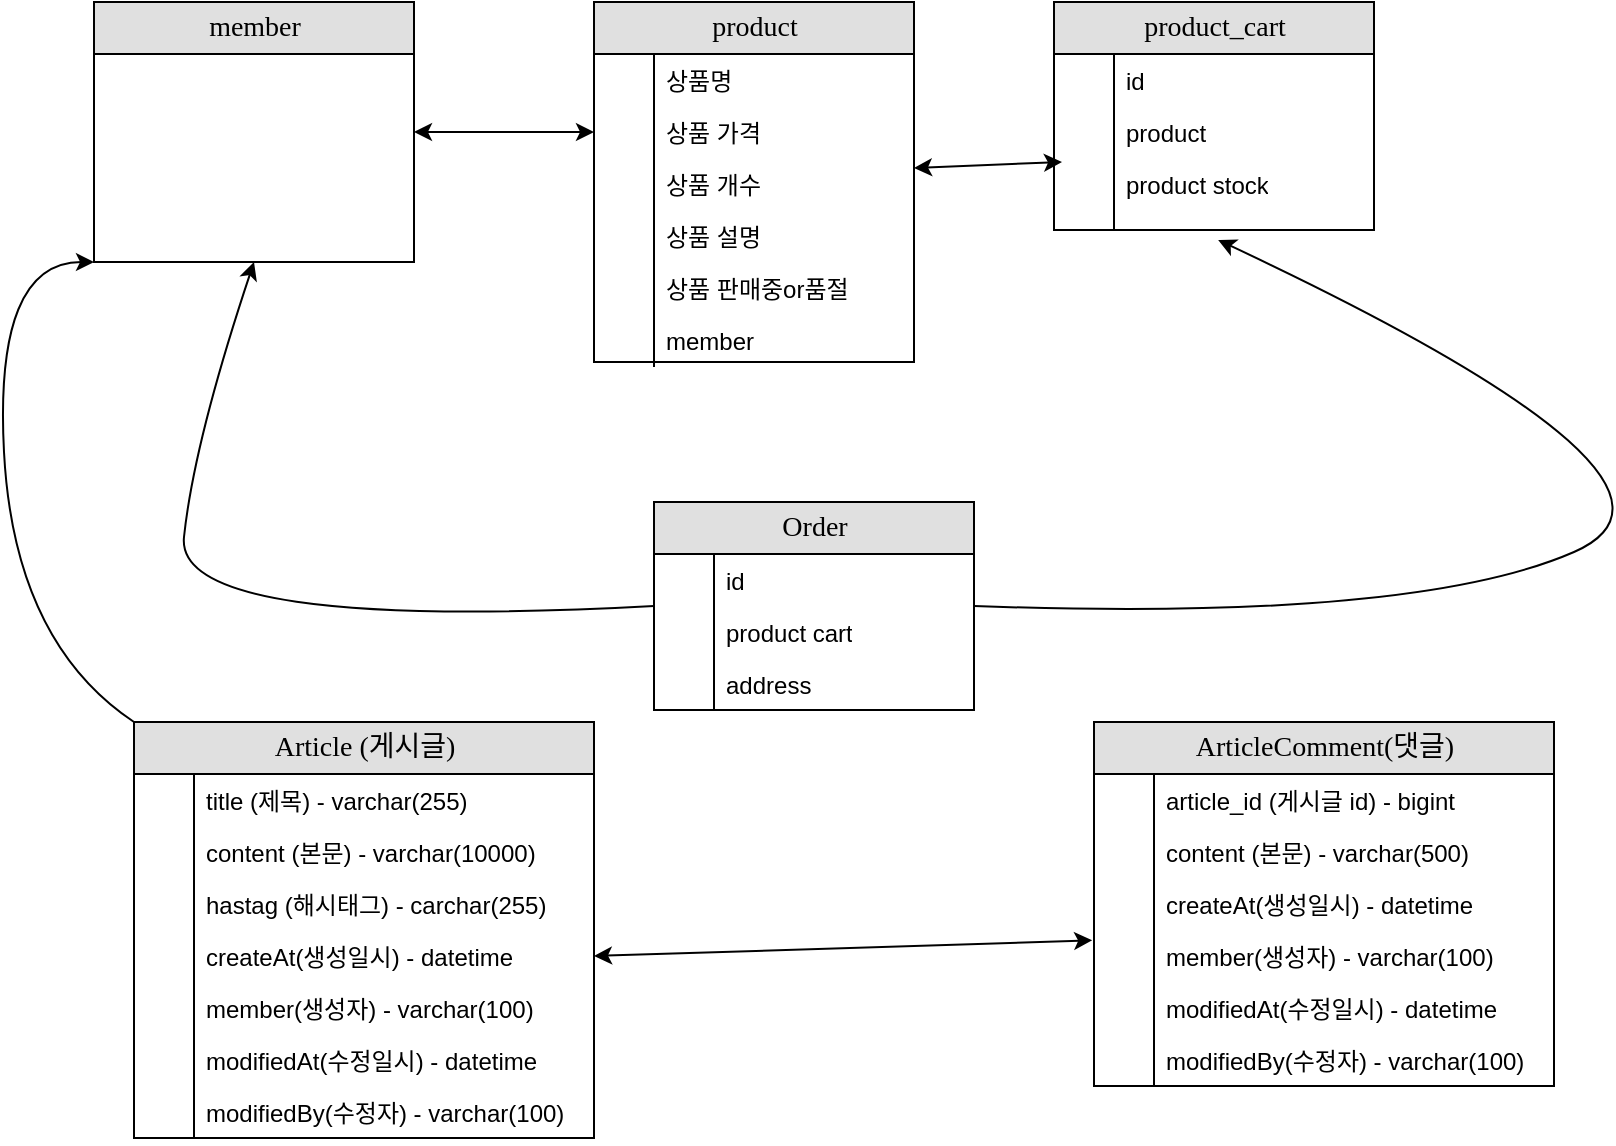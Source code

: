<mxfile version="20.5.1" type="github">
  <diagram name="Page-1" id="e56a1550-8fbb-45ad-956c-1786394a9013">
    <mxGraphModel dx="1278" dy="688" grid="1" gridSize="10" guides="1" tooltips="1" connect="1" arrows="1" fold="1" page="1" pageScale="1" pageWidth="1100" pageHeight="850" background="none" math="0" shadow="0">
      <root>
        <mxCell id="0" />
        <mxCell id="1" parent="0" />
        <mxCell id="2e49270ec7c68f3f-1" value="member" style="swimlane;html=1;fontStyle=0;childLayout=stackLayout;horizontal=1;startSize=26;fillColor=#e0e0e0;horizontalStack=0;resizeParent=1;resizeLast=0;collapsible=1;marginBottom=0;swimlaneFillColor=#ffffff;align=center;rounded=0;shadow=0;comic=0;labelBackgroundColor=none;strokeWidth=1;fontFamily=Verdana;fontSize=14" parent="1" vertex="1">
          <mxGeometry x="100" y="260" width="160" height="130" as="geometry" />
        </mxCell>
        <mxCell id="2e49270ec7c68f3f-8" value="product" style="swimlane;html=1;fontStyle=0;childLayout=stackLayout;horizontal=1;startSize=26;fillColor=#e0e0e0;horizontalStack=0;resizeParent=1;resizeLast=0;collapsible=1;marginBottom=0;swimlaneFillColor=#ffffff;align=center;rounded=0;shadow=0;comic=0;labelBackgroundColor=none;strokeWidth=1;fontFamily=Verdana;fontSize=14;swimlaneLine=1;" parent="1" vertex="1">
          <mxGeometry x="350" y="260" width="160" height="180" as="geometry" />
        </mxCell>
        <mxCell id="2e49270ec7c68f3f-13" value="상품명&lt;span style=&quot;white-space: pre;&quot;&gt;	&lt;/span&gt;" style="shape=partialRectangle;top=0;left=0;right=0;bottom=0;html=1;align=left;verticalAlign=top;fillColor=none;spacingLeft=34;spacingRight=4;whiteSpace=wrap;overflow=hidden;rotatable=0;points=[[0,0.5],[1,0.5]];portConstraint=eastwest;dropTarget=0;" parent="2e49270ec7c68f3f-8" vertex="1">
          <mxGeometry y="26" width="160" height="26" as="geometry" />
        </mxCell>
        <mxCell id="2e49270ec7c68f3f-14" value="" style="shape=partialRectangle;top=0;left=0;bottom=0;html=1;fillColor=none;align=left;verticalAlign=top;spacingLeft=4;spacingRight=4;whiteSpace=wrap;overflow=hidden;rotatable=0;points=[];portConstraint=eastwest;part=1;" parent="2e49270ec7c68f3f-13" vertex="1" connectable="0">
          <mxGeometry width="30" height="26" as="geometry" />
        </mxCell>
        <mxCell id="2e49270ec7c68f3f-15" value="상품 가격&lt;span style=&quot;white-space: pre;&quot;&gt;	&lt;/span&gt;" style="shape=partialRectangle;top=0;left=0;right=0;bottom=0;html=1;align=left;verticalAlign=top;fillColor=none;spacingLeft=34;spacingRight=4;whiteSpace=wrap;overflow=hidden;rotatable=0;points=[[0,0.5],[1,0.5]];portConstraint=eastwest;dropTarget=0;" parent="2e49270ec7c68f3f-8" vertex="1">
          <mxGeometry y="52" width="160" height="26" as="geometry" />
        </mxCell>
        <mxCell id="2e49270ec7c68f3f-16" value="" style="shape=partialRectangle;top=0;left=0;bottom=0;html=1;fillColor=none;align=left;verticalAlign=top;spacingLeft=4;spacingRight=4;whiteSpace=wrap;overflow=hidden;rotatable=0;points=[];portConstraint=eastwest;part=1;" parent="2e49270ec7c68f3f-15" vertex="1" connectable="0">
          <mxGeometry width="30" height="26" as="geometry" />
        </mxCell>
        <mxCell id="5-Mc-pilX_fvRu77nyS3-24" value="상품 개수" style="shape=partialRectangle;top=0;left=0;right=0;bottom=0;html=1;align=left;verticalAlign=top;fillColor=none;spacingLeft=34;spacingRight=4;whiteSpace=wrap;overflow=hidden;rotatable=0;points=[[0,0.5],[1,0.5]];portConstraint=eastwest;dropTarget=0;" vertex="1" parent="2e49270ec7c68f3f-8">
          <mxGeometry y="78" width="160" height="26" as="geometry" />
        </mxCell>
        <mxCell id="5-Mc-pilX_fvRu77nyS3-25" value="" style="shape=partialRectangle;top=0;left=0;bottom=0;html=1;fillColor=none;align=left;verticalAlign=top;spacingLeft=4;spacingRight=4;whiteSpace=wrap;overflow=hidden;rotatable=0;points=[];portConstraint=eastwest;part=1;" vertex="1" connectable="0" parent="5-Mc-pilX_fvRu77nyS3-24">
          <mxGeometry width="30" height="26" as="geometry" />
        </mxCell>
        <mxCell id="5-Mc-pilX_fvRu77nyS3-28" value="상품 설명" style="shape=partialRectangle;top=0;left=0;right=0;bottom=0;html=1;align=left;verticalAlign=top;fillColor=none;spacingLeft=34;spacingRight=4;whiteSpace=wrap;overflow=hidden;rotatable=0;points=[[0,0.5],[1,0.5]];portConstraint=eastwest;dropTarget=0;" vertex="1" parent="2e49270ec7c68f3f-8">
          <mxGeometry y="104" width="160" height="26" as="geometry" />
        </mxCell>
        <mxCell id="5-Mc-pilX_fvRu77nyS3-29" value="" style="shape=partialRectangle;top=0;left=0;bottom=0;html=1;fillColor=none;align=left;verticalAlign=top;spacingLeft=4;spacingRight=4;whiteSpace=wrap;overflow=hidden;rotatable=0;points=[];portConstraint=eastwest;part=1;" vertex="1" connectable="0" parent="5-Mc-pilX_fvRu77nyS3-28">
          <mxGeometry width="30" height="26" as="geometry" />
        </mxCell>
        <mxCell id="5-Mc-pilX_fvRu77nyS3-30" value="상품 판매중or품절" style="shape=partialRectangle;top=0;left=0;right=0;bottom=0;html=1;align=left;verticalAlign=top;fillColor=none;spacingLeft=34;spacingRight=4;whiteSpace=wrap;overflow=hidden;rotatable=0;points=[[0,0.5],[1,0.5]];portConstraint=eastwest;dropTarget=0;" vertex="1" parent="2e49270ec7c68f3f-8">
          <mxGeometry y="130" width="160" height="26" as="geometry" />
        </mxCell>
        <mxCell id="5-Mc-pilX_fvRu77nyS3-31" value="" style="shape=partialRectangle;top=0;left=0;bottom=0;html=1;fillColor=none;align=left;verticalAlign=top;spacingLeft=4;spacingRight=4;whiteSpace=wrap;overflow=hidden;rotatable=0;points=[];portConstraint=eastwest;part=1;" vertex="1" connectable="0" parent="5-Mc-pilX_fvRu77nyS3-30">
          <mxGeometry width="30" height="26" as="geometry" />
        </mxCell>
        <mxCell id="5-Mc-pilX_fvRu77nyS3-7" value="product_cart" style="swimlane;html=1;fontStyle=0;childLayout=stackLayout;horizontal=1;startSize=26;fillColor=#e0e0e0;horizontalStack=0;resizeParent=1;resizeLast=0;collapsible=1;marginBottom=0;swimlaneFillColor=#ffffff;align=center;rounded=0;shadow=0;comic=0;labelBackgroundColor=none;strokeWidth=1;fontFamily=Verdana;fontSize=14;swimlaneLine=1;" vertex="1" parent="1">
          <mxGeometry x="580" y="260" width="160" height="114" as="geometry" />
        </mxCell>
        <mxCell id="5-Mc-pilX_fvRu77nyS3-10" value="id" style="shape=partialRectangle;top=0;left=0;right=0;bottom=0;html=1;align=left;verticalAlign=top;fillColor=none;spacingLeft=34;spacingRight=4;whiteSpace=wrap;overflow=hidden;rotatable=0;points=[[0,0.5],[1,0.5]];portConstraint=eastwest;dropTarget=0;" vertex="1" parent="5-Mc-pilX_fvRu77nyS3-7">
          <mxGeometry y="26" width="160" height="26" as="geometry" />
        </mxCell>
        <mxCell id="5-Mc-pilX_fvRu77nyS3-11" value="" style="shape=partialRectangle;top=0;left=0;bottom=0;html=1;fillColor=none;align=left;verticalAlign=top;spacingLeft=4;spacingRight=4;whiteSpace=wrap;overflow=hidden;rotatable=0;points=[];portConstraint=eastwest;part=1;" vertex="1" connectable="0" parent="5-Mc-pilX_fvRu77nyS3-10">
          <mxGeometry width="30" height="26" as="geometry" />
        </mxCell>
        <mxCell id="5-Mc-pilX_fvRu77nyS3-12" value="product" style="shape=partialRectangle;top=0;left=0;right=0;bottom=0;html=1;align=left;verticalAlign=top;fillColor=none;spacingLeft=34;spacingRight=4;whiteSpace=wrap;overflow=hidden;rotatable=0;points=[[0,0.5],[1,0.5]];portConstraint=eastwest;dropTarget=0;" vertex="1" parent="5-Mc-pilX_fvRu77nyS3-7">
          <mxGeometry y="52" width="160" height="26" as="geometry" />
        </mxCell>
        <mxCell id="5-Mc-pilX_fvRu77nyS3-13" value="" style="shape=partialRectangle;top=0;left=0;bottom=0;html=1;fillColor=none;align=left;verticalAlign=top;spacingLeft=4;spacingRight=4;whiteSpace=wrap;overflow=hidden;rotatable=0;points=[];portConstraint=eastwest;part=1;" vertex="1" connectable="0" parent="5-Mc-pilX_fvRu77nyS3-12">
          <mxGeometry width="30" height="26" as="geometry" />
        </mxCell>
        <mxCell id="5-Mc-pilX_fvRu77nyS3-14" value="product stock" style="shape=partialRectangle;top=0;left=0;right=0;bottom=0;html=1;align=left;verticalAlign=top;fillColor=none;spacingLeft=34;spacingRight=4;whiteSpace=wrap;overflow=hidden;rotatable=0;points=[[0,0.5],[1,0.5]];portConstraint=eastwest;dropTarget=0;" vertex="1" parent="5-Mc-pilX_fvRu77nyS3-7">
          <mxGeometry y="78" width="160" height="26" as="geometry" />
        </mxCell>
        <mxCell id="5-Mc-pilX_fvRu77nyS3-15" value="" style="shape=partialRectangle;top=0;left=0;bottom=0;html=1;fillColor=none;align=left;verticalAlign=top;spacingLeft=4;spacingRight=4;whiteSpace=wrap;overflow=hidden;rotatable=0;points=[];portConstraint=eastwest;part=1;" vertex="1" connectable="0" parent="5-Mc-pilX_fvRu77nyS3-14">
          <mxGeometry width="30" height="26" as="geometry" />
        </mxCell>
        <mxCell id="5-Mc-pilX_fvRu77nyS3-16" value="" style="shape=partialRectangle;top=0;left=0;right=0;bottom=0;html=1;align=left;verticalAlign=top;fillColor=none;spacingLeft=34;spacingRight=4;whiteSpace=wrap;overflow=hidden;rotatable=0;points=[[0,0.5],[1,0.5]];portConstraint=eastwest;dropTarget=0;" vertex="1" parent="5-Mc-pilX_fvRu77nyS3-7">
          <mxGeometry y="104" width="160" height="10" as="geometry" />
        </mxCell>
        <mxCell id="5-Mc-pilX_fvRu77nyS3-17" value="" style="shape=partialRectangle;top=0;left=0;bottom=0;html=1;fillColor=none;align=left;verticalAlign=top;spacingLeft=4;spacingRight=4;whiteSpace=wrap;overflow=hidden;rotatable=0;points=[];portConstraint=eastwest;part=1;" vertex="1" connectable="0" parent="5-Mc-pilX_fvRu77nyS3-16">
          <mxGeometry width="30" height="10" as="geometry" />
        </mxCell>
        <mxCell id="5-Mc-pilX_fvRu77nyS3-26" value="" style="endArrow=classic;startArrow=classic;html=1;rounded=0;exitX=1;exitY=0.5;exitDx=0;exitDy=0;entryX=0;entryY=0.5;entryDx=0;entryDy=0;" edge="1" parent="1" source="2e49270ec7c68f3f-1" target="2e49270ec7c68f3f-15">
          <mxGeometry width="50" height="50" relative="1" as="geometry">
            <mxPoint x="260" y="299" as="sourcePoint" />
            <mxPoint x="860" y="550" as="targetPoint" />
          </mxGeometry>
        </mxCell>
        <mxCell id="5-Mc-pilX_fvRu77nyS3-27" value="" style="endArrow=classic;startArrow=classic;html=1;rounded=0;exitX=1;exitY=1.192;exitDx=0;exitDy=0;exitPerimeter=0;entryX=0.025;entryY=0.077;entryDx=0;entryDy=0;entryPerimeter=0;" edge="1" parent="1" source="2e49270ec7c68f3f-15" target="5-Mc-pilX_fvRu77nyS3-14">
          <mxGeometry width="50" height="50" relative="1" as="geometry">
            <mxPoint x="500" y="348" as="sourcePoint" />
            <mxPoint x="580" y="350" as="targetPoint" />
          </mxGeometry>
        </mxCell>
        <mxCell id="5-Mc-pilX_fvRu77nyS3-32" value="member" style="shape=partialRectangle;top=0;left=0;right=0;bottom=0;html=1;align=left;verticalAlign=top;fillColor=none;spacingLeft=34;spacingRight=4;whiteSpace=wrap;overflow=hidden;rotatable=0;points=[[0,0.5],[1,0.5]];portConstraint=eastwest;dropTarget=0;" vertex="1" parent="1">
          <mxGeometry x="350" y="416" width="160" height="26" as="geometry" />
        </mxCell>
        <mxCell id="5-Mc-pilX_fvRu77nyS3-33" value="" style="shape=partialRectangle;top=0;left=0;bottom=0;html=1;fillColor=none;align=left;verticalAlign=top;spacingLeft=4;spacingRight=4;whiteSpace=wrap;overflow=hidden;rotatable=0;points=[];portConstraint=eastwest;part=1;" vertex="1" connectable="0" parent="5-Mc-pilX_fvRu77nyS3-32">
          <mxGeometry width="30" height="26" as="geometry" />
        </mxCell>
        <mxCell id="5-Mc-pilX_fvRu77nyS3-34" value="Order" style="swimlane;html=1;fontStyle=0;childLayout=stackLayout;horizontal=1;startSize=26;fillColor=#e0e0e0;horizontalStack=0;resizeParent=1;resizeLast=0;collapsible=1;marginBottom=0;swimlaneFillColor=#ffffff;align=center;rounded=0;shadow=0;comic=0;labelBackgroundColor=none;strokeWidth=1;fontFamily=Verdana;fontSize=14" vertex="1" parent="1">
          <mxGeometry x="380" y="510" width="160" height="104" as="geometry" />
        </mxCell>
        <mxCell id="5-Mc-pilX_fvRu77nyS3-41" value="id" style="shape=partialRectangle;top=0;left=0;right=0;bottom=0;html=1;align=left;verticalAlign=top;fillColor=none;spacingLeft=34;spacingRight=4;whiteSpace=wrap;overflow=hidden;rotatable=0;points=[[0,0.5],[1,0.5]];portConstraint=eastwest;dropTarget=0;" vertex="1" parent="5-Mc-pilX_fvRu77nyS3-34">
          <mxGeometry y="26" width="160" height="26" as="geometry" />
        </mxCell>
        <mxCell id="5-Mc-pilX_fvRu77nyS3-42" value="" style="shape=partialRectangle;top=0;left=0;bottom=0;html=1;fillColor=none;align=left;verticalAlign=top;spacingLeft=4;spacingRight=4;whiteSpace=wrap;overflow=hidden;rotatable=0;points=[];portConstraint=eastwest;part=1;" vertex="1" connectable="0" parent="5-Mc-pilX_fvRu77nyS3-41">
          <mxGeometry width="30" height="26" as="geometry" />
        </mxCell>
        <mxCell id="5-Mc-pilX_fvRu77nyS3-43" value="product cart" style="shape=partialRectangle;top=0;left=0;right=0;bottom=0;html=1;align=left;verticalAlign=top;fillColor=none;spacingLeft=34;spacingRight=4;whiteSpace=wrap;overflow=hidden;rotatable=0;points=[[0,0.5],[1,0.5]];portConstraint=eastwest;dropTarget=0;" vertex="1" parent="5-Mc-pilX_fvRu77nyS3-34">
          <mxGeometry y="52" width="160" height="26" as="geometry" />
        </mxCell>
        <mxCell id="5-Mc-pilX_fvRu77nyS3-44" value="" style="shape=partialRectangle;top=0;left=0;bottom=0;html=1;fillColor=none;align=left;verticalAlign=top;spacingLeft=4;spacingRight=4;whiteSpace=wrap;overflow=hidden;rotatable=0;points=[];portConstraint=eastwest;part=1;" vertex="1" connectable="0" parent="5-Mc-pilX_fvRu77nyS3-43">
          <mxGeometry width="30" height="26" as="geometry" />
        </mxCell>
        <mxCell id="5-Mc-pilX_fvRu77nyS3-45" value="address" style="shape=partialRectangle;top=0;left=0;right=0;bottom=0;html=1;align=left;verticalAlign=top;fillColor=none;spacingLeft=34;spacingRight=4;whiteSpace=wrap;overflow=hidden;rotatable=0;points=[[0,0.5],[1,0.5]];portConstraint=eastwest;dropTarget=0;" vertex="1" parent="5-Mc-pilX_fvRu77nyS3-34">
          <mxGeometry y="78" width="160" height="26" as="geometry" />
        </mxCell>
        <mxCell id="5-Mc-pilX_fvRu77nyS3-46" value="" style="shape=partialRectangle;top=0;left=0;bottom=0;html=1;fillColor=none;align=left;verticalAlign=top;spacingLeft=4;spacingRight=4;whiteSpace=wrap;overflow=hidden;rotatable=0;points=[];portConstraint=eastwest;part=1;" vertex="1" connectable="0" parent="5-Mc-pilX_fvRu77nyS3-45">
          <mxGeometry width="30" height="26" as="geometry" />
        </mxCell>
        <mxCell id="5-Mc-pilX_fvRu77nyS3-39" value="" style="curved=1;endArrow=classic;html=1;rounded=0;entryX=0.5;entryY=1;entryDx=0;entryDy=0;exitX=0;exitY=0.5;exitDx=0;exitDy=0;" edge="1" parent="1" source="5-Mc-pilX_fvRu77nyS3-34" target="2e49270ec7c68f3f-1">
          <mxGeometry width="50" height="50" relative="1" as="geometry">
            <mxPoint x="370" y="490" as="sourcePoint" />
            <mxPoint x="420" y="440" as="targetPoint" />
            <Array as="points">
              <mxPoint x="140" y="575" />
              <mxPoint x="150" y="480" />
            </Array>
          </mxGeometry>
        </mxCell>
        <mxCell id="5-Mc-pilX_fvRu77nyS3-40" value="" style="curved=1;endArrow=classic;html=1;rounded=0;entryX=0.513;entryY=1.5;entryDx=0;entryDy=0;exitX=1;exitY=0.5;exitDx=0;exitDy=0;entryPerimeter=0;" edge="1" parent="1" source="5-Mc-pilX_fvRu77nyS3-34" target="5-Mc-pilX_fvRu77nyS3-16">
          <mxGeometry width="50" height="50" relative="1" as="geometry">
            <mxPoint x="390" y="585" as="sourcePoint" />
            <mxPoint x="190" y="400" as="targetPoint" />
            <Array as="points">
              <mxPoint x="760" y="570" />
              <mxPoint x="920" y="500" />
            </Array>
          </mxGeometry>
        </mxCell>
        <mxCell id="5-Mc-pilX_fvRu77nyS3-49" value="Article (게시글)" style="swimlane;html=1;fontStyle=0;childLayout=stackLayout;horizontal=1;startSize=26;fillColor=#e0e0e0;horizontalStack=0;resizeParent=1;resizeLast=0;collapsible=1;marginBottom=0;swimlaneFillColor=#ffffff;align=center;rounded=0;shadow=0;comic=0;labelBackgroundColor=none;strokeWidth=1;fontFamily=Verdana;fontSize=14" vertex="1" parent="1">
          <mxGeometry x="120" y="620" width="230" height="208" as="geometry" />
        </mxCell>
        <mxCell id="5-Mc-pilX_fvRu77nyS3-50" value="title (제목) - varchar(255)" style="shape=partialRectangle;top=0;left=0;right=0;bottom=0;html=1;align=left;verticalAlign=top;fillColor=none;spacingLeft=34;spacingRight=4;whiteSpace=wrap;overflow=hidden;rotatable=0;points=[[0,0.5],[1,0.5]];portConstraint=eastwest;dropTarget=0;" vertex="1" parent="5-Mc-pilX_fvRu77nyS3-49">
          <mxGeometry y="26" width="230" height="26" as="geometry" />
        </mxCell>
        <mxCell id="5-Mc-pilX_fvRu77nyS3-51" value="" style="shape=partialRectangle;top=0;left=0;bottom=0;html=1;fillColor=none;align=left;verticalAlign=top;spacingLeft=4;spacingRight=4;whiteSpace=wrap;overflow=hidden;rotatable=0;points=[];portConstraint=eastwest;part=1;" vertex="1" connectable="0" parent="5-Mc-pilX_fvRu77nyS3-50">
          <mxGeometry width="30" height="26" as="geometry" />
        </mxCell>
        <mxCell id="5-Mc-pilX_fvRu77nyS3-52" value="content (본문) - varchar(10000)" style="shape=partialRectangle;top=0;left=0;right=0;bottom=0;html=1;align=left;verticalAlign=top;fillColor=none;spacingLeft=34;spacingRight=4;whiteSpace=wrap;overflow=hidden;rotatable=0;points=[[0,0.5],[1,0.5]];portConstraint=eastwest;dropTarget=0;" vertex="1" parent="5-Mc-pilX_fvRu77nyS3-49">
          <mxGeometry y="52" width="230" height="26" as="geometry" />
        </mxCell>
        <mxCell id="5-Mc-pilX_fvRu77nyS3-53" value="" style="shape=partialRectangle;top=0;left=0;bottom=0;html=1;fillColor=none;align=left;verticalAlign=top;spacingLeft=4;spacingRight=4;whiteSpace=wrap;overflow=hidden;rotatable=0;points=[];portConstraint=eastwest;part=1;" vertex="1" connectable="0" parent="5-Mc-pilX_fvRu77nyS3-52">
          <mxGeometry width="30" height="26" as="geometry" />
        </mxCell>
        <mxCell id="5-Mc-pilX_fvRu77nyS3-54" value="hastag (해시태그) - carchar(255)" style="shape=partialRectangle;top=0;left=0;right=0;bottom=0;html=1;align=left;verticalAlign=top;fillColor=none;spacingLeft=34;spacingRight=4;whiteSpace=wrap;overflow=hidden;rotatable=0;points=[[0,0.5],[1,0.5]];portConstraint=eastwest;dropTarget=0;" vertex="1" parent="5-Mc-pilX_fvRu77nyS3-49">
          <mxGeometry y="78" width="230" height="26" as="geometry" />
        </mxCell>
        <mxCell id="5-Mc-pilX_fvRu77nyS3-55" value="" style="shape=partialRectangle;top=0;left=0;bottom=0;html=1;fillColor=none;align=left;verticalAlign=top;spacingLeft=4;spacingRight=4;whiteSpace=wrap;overflow=hidden;rotatable=0;points=[];portConstraint=eastwest;part=1;" vertex="1" connectable="0" parent="5-Mc-pilX_fvRu77nyS3-54">
          <mxGeometry width="30" height="26" as="geometry" />
        </mxCell>
        <mxCell id="5-Mc-pilX_fvRu77nyS3-56" value="createAt(생성일시) - datetime" style="shape=partialRectangle;top=0;left=0;right=0;bottom=0;html=1;align=left;verticalAlign=top;fillColor=none;spacingLeft=34;spacingRight=4;whiteSpace=wrap;overflow=hidden;rotatable=0;points=[[0,0.5],[1,0.5]];portConstraint=eastwest;dropTarget=0;" vertex="1" parent="5-Mc-pilX_fvRu77nyS3-49">
          <mxGeometry y="104" width="230" height="26" as="geometry" />
        </mxCell>
        <mxCell id="5-Mc-pilX_fvRu77nyS3-57" value="" style="shape=partialRectangle;top=0;left=0;bottom=0;html=1;fillColor=none;align=left;verticalAlign=top;spacingLeft=4;spacingRight=4;whiteSpace=wrap;overflow=hidden;rotatable=0;points=[];portConstraint=eastwest;part=1;" vertex="1" connectable="0" parent="5-Mc-pilX_fvRu77nyS3-56">
          <mxGeometry width="30" height="26" as="geometry" />
        </mxCell>
        <mxCell id="5-Mc-pilX_fvRu77nyS3-58" value="member(생성자) - varchar(100)" style="shape=partialRectangle;top=0;left=0;right=0;bottom=0;html=1;align=left;verticalAlign=top;fillColor=none;spacingLeft=34;spacingRight=4;whiteSpace=wrap;overflow=hidden;rotatable=0;points=[[0,0.5],[1,0.5]];portConstraint=eastwest;dropTarget=0;" vertex="1" parent="5-Mc-pilX_fvRu77nyS3-49">
          <mxGeometry y="130" width="230" height="26" as="geometry" />
        </mxCell>
        <mxCell id="5-Mc-pilX_fvRu77nyS3-59" value="" style="shape=partialRectangle;top=0;left=0;bottom=0;html=1;fillColor=none;align=left;verticalAlign=top;spacingLeft=4;spacingRight=4;whiteSpace=wrap;overflow=hidden;rotatable=0;points=[];portConstraint=eastwest;part=1;" vertex="1" connectable="0" parent="5-Mc-pilX_fvRu77nyS3-58">
          <mxGeometry width="30" height="26" as="geometry" />
        </mxCell>
        <mxCell id="5-Mc-pilX_fvRu77nyS3-60" value="modifiedAt(수정일시) - datetime" style="shape=partialRectangle;top=0;left=0;right=0;bottom=0;html=1;align=left;verticalAlign=top;fillColor=none;spacingLeft=34;spacingRight=4;whiteSpace=wrap;overflow=hidden;rotatable=0;points=[[0,0.5],[1,0.5]];portConstraint=eastwest;dropTarget=0;" vertex="1" parent="5-Mc-pilX_fvRu77nyS3-49">
          <mxGeometry y="156" width="230" height="26" as="geometry" />
        </mxCell>
        <mxCell id="5-Mc-pilX_fvRu77nyS3-61" value="" style="shape=partialRectangle;top=0;left=0;bottom=0;html=1;fillColor=none;align=left;verticalAlign=top;spacingLeft=4;spacingRight=4;whiteSpace=wrap;overflow=hidden;rotatable=0;points=[];portConstraint=eastwest;part=1;" vertex="1" connectable="0" parent="5-Mc-pilX_fvRu77nyS3-60">
          <mxGeometry width="30" height="26" as="geometry" />
        </mxCell>
        <mxCell id="5-Mc-pilX_fvRu77nyS3-62" value="modifiedBy(수정자) - varchar(100)" style="shape=partialRectangle;top=0;left=0;right=0;bottom=0;html=1;align=left;verticalAlign=top;fillColor=none;spacingLeft=34;spacingRight=4;whiteSpace=wrap;overflow=hidden;rotatable=0;points=[[0,0.5],[1,0.5]];portConstraint=eastwest;dropTarget=0;" vertex="1" parent="5-Mc-pilX_fvRu77nyS3-49">
          <mxGeometry y="182" width="230" height="26" as="geometry" />
        </mxCell>
        <mxCell id="5-Mc-pilX_fvRu77nyS3-63" value="" style="shape=partialRectangle;top=0;left=0;bottom=0;html=1;fillColor=none;align=left;verticalAlign=top;spacingLeft=4;spacingRight=4;whiteSpace=wrap;overflow=hidden;rotatable=0;points=[];portConstraint=eastwest;part=1;" vertex="1" connectable="0" parent="5-Mc-pilX_fvRu77nyS3-62">
          <mxGeometry width="30" height="26" as="geometry" />
        </mxCell>
        <mxCell id="5-Mc-pilX_fvRu77nyS3-64" value="ArticleComment(댓글)" style="swimlane;html=1;fontStyle=0;childLayout=stackLayout;horizontal=1;startSize=26;fillColor=#e0e0e0;horizontalStack=0;resizeParent=1;resizeLast=0;collapsible=1;marginBottom=0;swimlaneFillColor=#ffffff;align=center;rounded=0;shadow=0;comic=0;labelBackgroundColor=none;strokeWidth=1;fontFamily=Verdana;fontSize=14" vertex="1" parent="1">
          <mxGeometry x="600" y="620" width="230" height="182" as="geometry" />
        </mxCell>
        <mxCell id="5-Mc-pilX_fvRu77nyS3-65" value="article_id (게시글 id) - bigint" style="shape=partialRectangle;top=0;left=0;right=0;bottom=0;html=1;align=left;verticalAlign=top;fillColor=none;spacingLeft=34;spacingRight=4;whiteSpace=wrap;overflow=hidden;rotatable=0;points=[[0,0.5],[1,0.5]];portConstraint=eastwest;dropTarget=0;" vertex="1" parent="5-Mc-pilX_fvRu77nyS3-64">
          <mxGeometry y="26" width="230" height="26" as="geometry" />
        </mxCell>
        <mxCell id="5-Mc-pilX_fvRu77nyS3-66" value="" style="shape=partialRectangle;top=0;left=0;bottom=0;html=1;fillColor=none;align=left;verticalAlign=top;spacingLeft=4;spacingRight=4;whiteSpace=wrap;overflow=hidden;rotatable=0;points=[];portConstraint=eastwest;part=1;" vertex="1" connectable="0" parent="5-Mc-pilX_fvRu77nyS3-65">
          <mxGeometry width="30" height="26" as="geometry" />
        </mxCell>
        <mxCell id="5-Mc-pilX_fvRu77nyS3-67" value="content (본문) - varchar(500)" style="shape=partialRectangle;top=0;left=0;right=0;bottom=0;html=1;align=left;verticalAlign=top;fillColor=none;spacingLeft=34;spacingRight=4;whiteSpace=wrap;overflow=hidden;rotatable=0;points=[[0,0.5],[1,0.5]];portConstraint=eastwest;dropTarget=0;" vertex="1" parent="5-Mc-pilX_fvRu77nyS3-64">
          <mxGeometry y="52" width="230" height="26" as="geometry" />
        </mxCell>
        <mxCell id="5-Mc-pilX_fvRu77nyS3-68" value="" style="shape=partialRectangle;top=0;left=0;bottom=0;html=1;fillColor=none;align=left;verticalAlign=top;spacingLeft=4;spacingRight=4;whiteSpace=wrap;overflow=hidden;rotatable=0;points=[];portConstraint=eastwest;part=1;" vertex="1" connectable="0" parent="5-Mc-pilX_fvRu77nyS3-67">
          <mxGeometry width="30" height="26" as="geometry" />
        </mxCell>
        <mxCell id="5-Mc-pilX_fvRu77nyS3-71" value="createAt(생성일시) - datetime" style="shape=partialRectangle;top=0;left=0;right=0;bottom=0;html=1;align=left;verticalAlign=top;fillColor=none;spacingLeft=34;spacingRight=4;whiteSpace=wrap;overflow=hidden;rotatable=0;points=[[0,0.5],[1,0.5]];portConstraint=eastwest;dropTarget=0;" vertex="1" parent="5-Mc-pilX_fvRu77nyS3-64">
          <mxGeometry y="78" width="230" height="26" as="geometry" />
        </mxCell>
        <mxCell id="5-Mc-pilX_fvRu77nyS3-72" value="" style="shape=partialRectangle;top=0;left=0;bottom=0;html=1;fillColor=none;align=left;verticalAlign=top;spacingLeft=4;spacingRight=4;whiteSpace=wrap;overflow=hidden;rotatable=0;points=[];portConstraint=eastwest;part=1;" vertex="1" connectable="0" parent="5-Mc-pilX_fvRu77nyS3-71">
          <mxGeometry width="30" height="26" as="geometry" />
        </mxCell>
        <mxCell id="5-Mc-pilX_fvRu77nyS3-73" value="member(생성자) - varchar(100)" style="shape=partialRectangle;top=0;left=0;right=0;bottom=0;html=1;align=left;verticalAlign=top;fillColor=none;spacingLeft=34;spacingRight=4;whiteSpace=wrap;overflow=hidden;rotatable=0;points=[[0,0.5],[1,0.5]];portConstraint=eastwest;dropTarget=0;" vertex="1" parent="5-Mc-pilX_fvRu77nyS3-64">
          <mxGeometry y="104" width="230" height="26" as="geometry" />
        </mxCell>
        <mxCell id="5-Mc-pilX_fvRu77nyS3-74" value="" style="shape=partialRectangle;top=0;left=0;bottom=0;html=1;fillColor=none;align=left;verticalAlign=top;spacingLeft=4;spacingRight=4;whiteSpace=wrap;overflow=hidden;rotatable=0;points=[];portConstraint=eastwest;part=1;" vertex="1" connectable="0" parent="5-Mc-pilX_fvRu77nyS3-73">
          <mxGeometry width="30" height="26" as="geometry" />
        </mxCell>
        <mxCell id="5-Mc-pilX_fvRu77nyS3-75" value="modifiedAt(수정일시) - datetime" style="shape=partialRectangle;top=0;left=0;right=0;bottom=0;html=1;align=left;verticalAlign=top;fillColor=none;spacingLeft=34;spacingRight=4;whiteSpace=wrap;overflow=hidden;rotatable=0;points=[[0,0.5],[1,0.5]];portConstraint=eastwest;dropTarget=0;" vertex="1" parent="5-Mc-pilX_fvRu77nyS3-64">
          <mxGeometry y="130" width="230" height="26" as="geometry" />
        </mxCell>
        <mxCell id="5-Mc-pilX_fvRu77nyS3-76" value="" style="shape=partialRectangle;top=0;left=0;bottom=0;html=1;fillColor=none;align=left;verticalAlign=top;spacingLeft=4;spacingRight=4;whiteSpace=wrap;overflow=hidden;rotatable=0;points=[];portConstraint=eastwest;part=1;" vertex="1" connectable="0" parent="5-Mc-pilX_fvRu77nyS3-75">
          <mxGeometry width="30" height="26" as="geometry" />
        </mxCell>
        <mxCell id="5-Mc-pilX_fvRu77nyS3-77" value="modifiedBy(수정자) - varchar(100)" style="shape=partialRectangle;top=0;left=0;right=0;bottom=0;html=1;align=left;verticalAlign=top;fillColor=none;spacingLeft=34;spacingRight=4;whiteSpace=wrap;overflow=hidden;rotatable=0;points=[[0,0.5],[1,0.5]];portConstraint=eastwest;dropTarget=0;" vertex="1" parent="5-Mc-pilX_fvRu77nyS3-64">
          <mxGeometry y="156" width="230" height="26" as="geometry" />
        </mxCell>
        <mxCell id="5-Mc-pilX_fvRu77nyS3-78" value="" style="shape=partialRectangle;top=0;left=0;bottom=0;html=1;fillColor=none;align=left;verticalAlign=top;spacingLeft=4;spacingRight=4;whiteSpace=wrap;overflow=hidden;rotatable=0;points=[];portConstraint=eastwest;part=1;" vertex="1" connectable="0" parent="5-Mc-pilX_fvRu77nyS3-77">
          <mxGeometry width="30" height="26" as="geometry" />
        </mxCell>
        <mxCell id="5-Mc-pilX_fvRu77nyS3-79" value="" style="endArrow=classic;startArrow=classic;html=1;rounded=0;exitX=1;exitY=0.5;exitDx=0;exitDy=0;entryX=-0.004;entryY=0.199;entryDx=0;entryDy=0;entryPerimeter=0;" edge="1" parent="1" source="5-Mc-pilX_fvRu77nyS3-56" target="5-Mc-pilX_fvRu77nyS3-73">
          <mxGeometry width="50" height="50" relative="1" as="geometry">
            <mxPoint x="510" y="700" as="sourcePoint" />
            <mxPoint x="560" y="650" as="targetPoint" />
          </mxGeometry>
        </mxCell>
        <mxCell id="5-Mc-pilX_fvRu77nyS3-80" value="" style="curved=1;endArrow=classic;html=1;rounded=0;exitX=0;exitY=0;exitDx=0;exitDy=0;" edge="1" parent="1" source="5-Mc-pilX_fvRu77nyS3-49">
          <mxGeometry width="50" height="50" relative="1" as="geometry">
            <mxPoint x="50" y="440" as="sourcePoint" />
            <mxPoint x="100" y="390" as="targetPoint" />
            <Array as="points">
              <mxPoint x="60" y="580" />
              <mxPoint x="50" y="390" />
            </Array>
          </mxGeometry>
        </mxCell>
      </root>
    </mxGraphModel>
  </diagram>
</mxfile>
